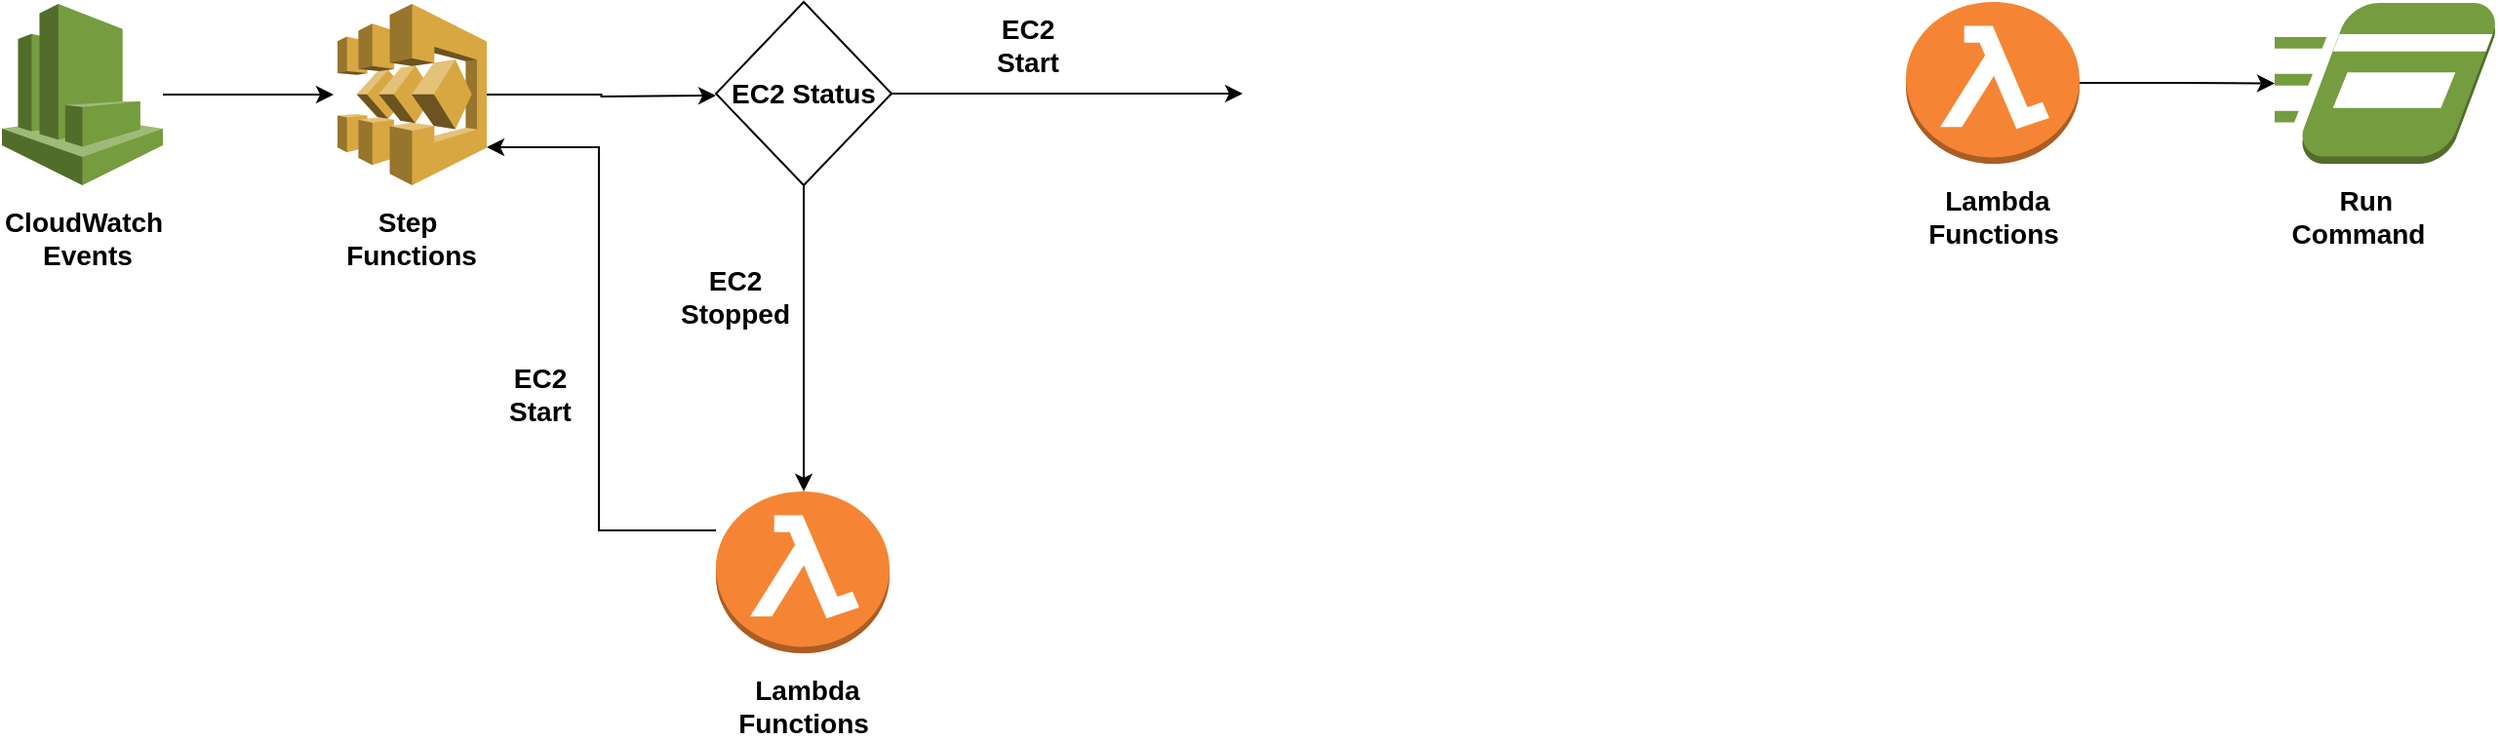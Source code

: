<mxfile pages="1" version="11.2.4" type="github"><diagram id="N0pXoSgsfRaU5Hu7Thsm" name="Page-1"><mxGraphModel dx="2226" dy="773" grid="1" gridSize="10" guides="1" tooltips="1" connect="1" arrows="1" fold="1" page="0" pageScale="1" pageWidth="850" pageHeight="1100" background="none" math="0" shadow="0"><root><mxCell id="0"/><mxCell id="1" parent="0"/><mxCell id="NAIcI-ZvvqX8R0XCDvSo-3" style="edgeStyle=orthogonalEdgeStyle;rounded=0;orthogonalLoop=1;jettySize=auto;html=1;" parent="1" source="NAIcI-ZvvqX8R0XCDvSo-1" edge="1"><mxGeometry relative="1" as="geometry"><mxPoint x="-416" y="86.5" as="targetPoint"/></mxGeometry></mxCell><mxCell id="NAIcI-ZvvqX8R0XCDvSo-1" value="" style="outlineConnect=0;dashed=0;verticalLabelPosition=bottom;verticalAlign=top;align=center;html=1;shape=mxgraph.aws3.cloudwatch;fillColor=#759C3E;gradientColor=none;" parent="1" vertex="1"><mxGeometry x="-586" y="40" width="82.5" height="93" as="geometry"/></mxCell><mxCell id="NAIcI-ZvvqX8R0XCDvSo-2" value="&lt;b&gt;&lt;font style=&quot;font-size: 14px&quot;&gt;CloudWatch&lt;br&gt;&amp;nbsp;Events&lt;br&gt;&lt;/font&gt;&lt;/b&gt;" style="text;html=1;strokeColor=none;fillColor=none;align=center;verticalAlign=middle;whiteSpace=wrap;rounded=0;" parent="1" vertex="1"><mxGeometry x="-564.5" y="150" width="40" height="20" as="geometry"/></mxCell><mxCell id="FF8iImPlqfr5JP4Mh2Vb-3" style="edgeStyle=orthogonalEdgeStyle;rounded=0;orthogonalLoop=1;jettySize=auto;html=1;" edge="1" parent="1" source="NAIcI-ZvvqX8R0XCDvSo-4"><mxGeometry relative="1" as="geometry"><mxPoint x="-220" y="87" as="targetPoint"/></mxGeometry></mxCell><mxCell id="NAIcI-ZvvqX8R0XCDvSo-4" value="" style="outlineConnect=0;dashed=0;verticalLabelPosition=bottom;verticalAlign=top;align=center;html=1;shape=mxgraph.aws3.step_functions;fillColor=#D9A741;gradientColor=none;" parent="1" vertex="1"><mxGeometry x="-414" y="40" width="76.5" height="93" as="geometry"/></mxCell><mxCell id="FF8iImPlqfr5JP4Mh2Vb-1" value="&lt;b&gt;&lt;font style=&quot;font-size: 14px&quot;&gt;Step&amp;nbsp;&lt;br&gt;Functions&lt;br&gt;&lt;/font&gt;&lt;/b&gt;" style="text;html=1;strokeColor=none;fillColor=none;align=center;verticalAlign=middle;whiteSpace=wrap;rounded=0;" vertex="1" parent="1"><mxGeometry x="-396" y="150" width="40" height="20" as="geometry"/></mxCell><mxCell id="FF8iImPlqfr5JP4Mh2Vb-6" style="edgeStyle=orthogonalEdgeStyle;rounded=0;orthogonalLoop=1;jettySize=auto;html=1;entryX=0;entryY=0.5;entryDx=0;entryDy=0;entryPerimeter=0;" edge="1" parent="1" source="FF8iImPlqfr5JP4Mh2Vb-2" target="FF8iImPlqfr5JP4Mh2Vb-5"><mxGeometry relative="1" as="geometry"><mxPoint x="590" y="219" as="targetPoint"/></mxGeometry></mxCell><mxCell id="FF8iImPlqfr5JP4Mh2Vb-2" value="" style="outlineConnect=0;dashed=0;verticalLabelPosition=bottom;verticalAlign=top;align=center;html=1;shape=mxgraph.aws3.lambda_function;fillColor=#F58534;gradientColor=none;" vertex="1" parent="1"><mxGeometry x="390" y="39" width="89" height="83" as="geometry"/></mxCell><mxCell id="FF8iImPlqfr5JP4Mh2Vb-4" value="&lt;b&gt;&lt;font style=&quot;font-size: 14px&quot;&gt;&amp;nbsp;Lambda&lt;br&gt;Functions&lt;br&gt;&lt;/font&gt;&lt;/b&gt;" style="text;html=1;strokeColor=none;fillColor=none;align=center;verticalAlign=middle;whiteSpace=wrap;rounded=0;" vertex="1" parent="1"><mxGeometry x="414.5" y="139" width="40" height="20" as="geometry"/></mxCell><mxCell id="FF8iImPlqfr5JP4Mh2Vb-5" value="" style="outlineConnect=0;dashed=0;verticalLabelPosition=bottom;verticalAlign=top;align=center;html=1;shape=mxgraph.aws3.run_command;fillColor=#759C3E;gradientColor=none;" vertex="1" parent="1"><mxGeometry x="579" y="39.5" width="114" height="82.5" as="geometry"/></mxCell><mxCell id="FF8iImPlqfr5JP4Mh2Vb-7" value="&lt;b&gt;&lt;font style=&quot;font-size: 14px&quot;&gt;&amp;nbsp; Run&lt;br&gt;Command&lt;br&gt;&lt;/font&gt;&lt;/b&gt;" style="text;html=1;strokeColor=none;fillColor=none;align=center;verticalAlign=middle;whiteSpace=wrap;rounded=0;" vertex="1" parent="1"><mxGeometry x="602" y="139" width="40" height="20" as="geometry"/></mxCell><mxCell id="FF8iImPlqfr5JP4Mh2Vb-11" style="edgeStyle=orthogonalEdgeStyle;rounded=0;orthogonalLoop=1;jettySize=auto;html=1;" edge="1" parent="1" source="FF8iImPlqfr5JP4Mh2Vb-9"><mxGeometry relative="1" as="geometry"><mxPoint x="-175" y="290" as="targetPoint"/></mxGeometry></mxCell><mxCell id="FF8iImPlqfr5JP4Mh2Vb-19" style="edgeStyle=orthogonalEdgeStyle;rounded=0;orthogonalLoop=1;jettySize=auto;html=1;" edge="1" parent="1" source="FF8iImPlqfr5JP4Mh2Vb-9"><mxGeometry relative="1" as="geometry"><mxPoint x="50" y="86" as="targetPoint"/></mxGeometry></mxCell><mxCell id="FF8iImPlqfr5JP4Mh2Vb-9" value="&lt;font size=&quot;1&quot;&gt;&lt;b style=&quot;font-size: 14px&quot;&gt;EC2 Status&lt;/b&gt;&lt;/font&gt;" style="rhombus;whiteSpace=wrap;html=1;" vertex="1" parent="1"><mxGeometry x="-220" y="39" width="90" height="94" as="geometry"/></mxCell><mxCell id="FF8iImPlqfr5JP4Mh2Vb-12" value="&lt;b&gt;&lt;font style=&quot;font-size: 14px&quot;&gt;EC2 Stopped&lt;br&gt;&lt;/font&gt;&lt;/b&gt;" style="text;html=1;strokeColor=none;fillColor=none;align=center;verticalAlign=middle;whiteSpace=wrap;rounded=0;" vertex="1" parent="1"><mxGeometry x="-230" y="180" width="40" height="20" as="geometry"/></mxCell><mxCell id="FF8iImPlqfr5JP4Mh2Vb-15" style="edgeStyle=orthogonalEdgeStyle;rounded=0;orthogonalLoop=1;jettySize=auto;html=1;entryX=1;entryY=0.79;entryDx=0;entryDy=0;entryPerimeter=0;" edge="1" parent="1" source="FF8iImPlqfr5JP4Mh2Vb-13" target="NAIcI-ZvvqX8R0XCDvSo-4"><mxGeometry relative="1" as="geometry"><Array as="points"><mxPoint x="-280" y="310"/><mxPoint x="-280" y="113"/></Array></mxGeometry></mxCell><mxCell id="FF8iImPlqfr5JP4Mh2Vb-13" value="" style="outlineConnect=0;dashed=0;verticalLabelPosition=bottom;verticalAlign=top;align=center;html=1;shape=mxgraph.aws3.lambda_function;fillColor=#F58534;gradientColor=none;" vertex="1" parent="1"><mxGeometry x="-220" y="290" width="89" height="83" as="geometry"/></mxCell><mxCell id="FF8iImPlqfr5JP4Mh2Vb-14" value="&lt;b&gt;&lt;font style=&quot;font-size: 14px&quot;&gt;&amp;nbsp;Lambda&lt;br&gt;Functions&lt;br&gt;&lt;/font&gt;&lt;/b&gt;" style="text;html=1;strokeColor=none;fillColor=none;align=center;verticalAlign=middle;whiteSpace=wrap;rounded=0;" vertex="1" parent="1"><mxGeometry x="-195.5" y="390" width="40" height="20" as="geometry"/></mxCell><mxCell id="FF8iImPlqfr5JP4Mh2Vb-18" value="&lt;b&gt;&lt;font style=&quot;font-size: 14px&quot;&gt;EC2 Start&lt;br&gt;&lt;/font&gt;&lt;/b&gt;" style="text;html=1;strokeColor=none;fillColor=none;align=center;verticalAlign=middle;whiteSpace=wrap;rounded=0;" vertex="1" parent="1"><mxGeometry x="-330" y="230" width="40" height="20" as="geometry"/></mxCell><mxCell id="FF8iImPlqfr5JP4Mh2Vb-20" value="&lt;b&gt;&lt;font style=&quot;font-size: 14px&quot;&gt;EC2 Start&lt;br&gt;&lt;/font&gt;&lt;/b&gt;" style="text;html=1;strokeColor=none;fillColor=none;align=center;verticalAlign=middle;whiteSpace=wrap;rounded=0;" vertex="1" parent="1"><mxGeometry x="-80" y="50.5" width="40" height="20" as="geometry"/></mxCell></root></mxGraphModel></diagram></mxfile>